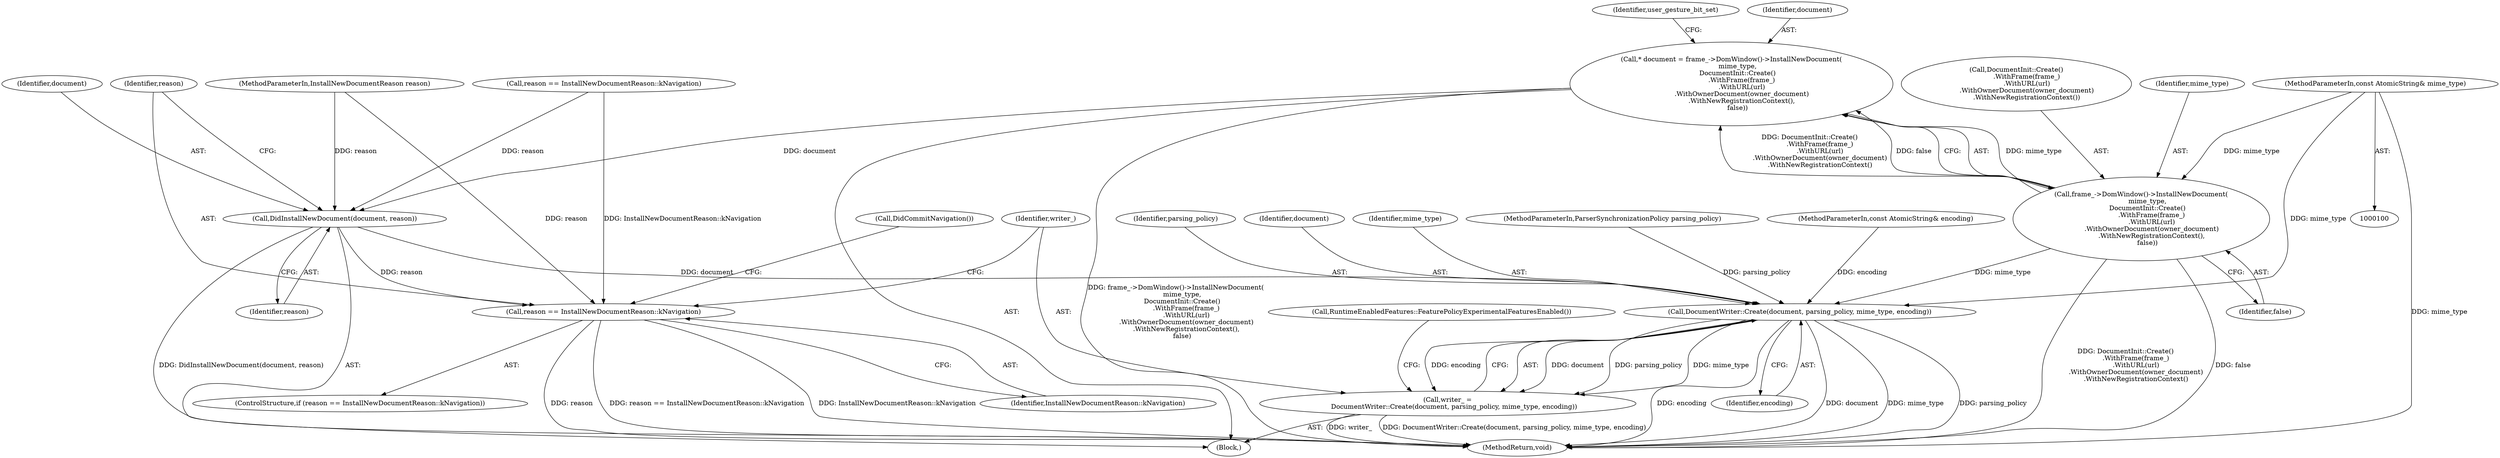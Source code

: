 digraph "0_Chrome_0ab2412a104d2f235d7b9fe19d30ef605a410832_3@pointer" {
"1000152" [label="(Call,* document = frame_->DomWindow()->InstallNewDocument(\n      mime_type,\n      DocumentInit::Create()\n          .WithFrame(frame_)\n          .WithURL(url)\n          .WithOwnerDocument(owner_document)\n          .WithNewRegistrationContext(),\n      false))"];
"1000154" [label="(Call,frame_->DomWindow()->InstallNewDocument(\n      mime_type,\n      DocumentInit::Create()\n          .WithFrame(frame_)\n          .WithURL(url)\n          .WithOwnerDocument(owner_document)\n          .WithNewRegistrationContext(),\n      false))"];
"1000104" [label="(MethodParameterIn,const AtomicString& mime_type)"];
"1000185" [label="(Call,DidInstallNewDocument(document, reason))"];
"1000189" [label="(Call,reason == InstallNewDocumentReason::kNavigation)"];
"1000195" [label="(Call,DocumentWriter::Create(document, parsing_policy, mime_type, encoding))"];
"1000193" [label="(Call,writer_ =\n      DocumentWriter::Create(document, parsing_policy, mime_type, encoding))"];
"1000189" [label="(Call,reason == InstallNewDocumentReason::kNavigation)"];
"1000109" [label="(Block,)"];
"1000106" [label="(MethodParameterIn,InstallNewDocumentReason reason)"];
"1000199" [label="(Identifier,encoding)"];
"1000157" [label="(Identifier,false)"];
"1000197" [label="(Identifier,parsing_policy)"];
"1000194" [label="(Identifier,writer_)"];
"1000196" [label="(Identifier,document)"];
"1000207" [label="(MethodReturn,void)"];
"1000193" [label="(Call,writer_ =\n      DocumentWriter::Create(document, parsing_policy, mime_type, encoding))"];
"1000191" [label="(Identifier,InstallNewDocumentReason::kNavigation)"];
"1000190" [label="(Identifier,reason)"];
"1000186" [label="(Identifier,document)"];
"1000147" [label="(Call,reason == InstallNewDocumentReason::kNavigation)"];
"1000156" [label="(Call,DocumentInit::Create()\n          .WithFrame(frame_)\n          .WithURL(url)\n          .WithOwnerDocument(owner_document)\n          .WithNewRegistrationContext())"];
"1000187" [label="(Identifier,reason)"];
"1000152" [label="(Call,* document = frame_->DomWindow()->InstallNewDocument(\n      mime_type,\n      DocumentInit::Create()\n          .WithFrame(frame_)\n          .WithURL(url)\n          .WithOwnerDocument(owner_document)\n          .WithNewRegistrationContext(),\n      false))"];
"1000159" [label="(Identifier,user_gesture_bit_set)"];
"1000198" [label="(Identifier,mime_type)"];
"1000192" [label="(Call,DidCommitNavigation())"];
"1000195" [label="(Call,DocumentWriter::Create(document, parsing_policy, mime_type, encoding))"];
"1000107" [label="(MethodParameterIn,ParserSynchronizationPolicy parsing_policy)"];
"1000185" [label="(Call,DidInstallNewDocument(document, reason))"];
"1000155" [label="(Identifier,mime_type)"];
"1000202" [label="(Call,RuntimeEnabledFeatures::FeaturePolicyExperimentalFeaturesEnabled())"];
"1000154" [label="(Call,frame_->DomWindow()->InstallNewDocument(\n      mime_type,\n      DocumentInit::Create()\n          .WithFrame(frame_)\n          .WithURL(url)\n          .WithOwnerDocument(owner_document)\n          .WithNewRegistrationContext(),\n      false))"];
"1000104" [label="(MethodParameterIn,const AtomicString& mime_type)"];
"1000153" [label="(Identifier,document)"];
"1000105" [label="(MethodParameterIn,const AtomicString& encoding)"];
"1000188" [label="(ControlStructure,if (reason == InstallNewDocumentReason::kNavigation))"];
"1000152" -> "1000109"  [label="AST: "];
"1000152" -> "1000154"  [label="CFG: "];
"1000153" -> "1000152"  [label="AST: "];
"1000154" -> "1000152"  [label="AST: "];
"1000159" -> "1000152"  [label="CFG: "];
"1000152" -> "1000207"  [label="DDG: frame_->DomWindow()->InstallNewDocument(\n      mime_type,\n      DocumentInit::Create()\n          .WithFrame(frame_)\n          .WithURL(url)\n          .WithOwnerDocument(owner_document)\n          .WithNewRegistrationContext(),\n      false)"];
"1000154" -> "1000152"  [label="DDG: mime_type"];
"1000154" -> "1000152"  [label="DDG: DocumentInit::Create()\n          .WithFrame(frame_)\n          .WithURL(url)\n          .WithOwnerDocument(owner_document)\n          .WithNewRegistrationContext()"];
"1000154" -> "1000152"  [label="DDG: false"];
"1000152" -> "1000185"  [label="DDG: document"];
"1000154" -> "1000157"  [label="CFG: "];
"1000155" -> "1000154"  [label="AST: "];
"1000156" -> "1000154"  [label="AST: "];
"1000157" -> "1000154"  [label="AST: "];
"1000154" -> "1000207"  [label="DDG: DocumentInit::Create()\n          .WithFrame(frame_)\n          .WithURL(url)\n          .WithOwnerDocument(owner_document)\n          .WithNewRegistrationContext()"];
"1000154" -> "1000207"  [label="DDG: false"];
"1000104" -> "1000154"  [label="DDG: mime_type"];
"1000154" -> "1000195"  [label="DDG: mime_type"];
"1000104" -> "1000100"  [label="AST: "];
"1000104" -> "1000207"  [label="DDG: mime_type"];
"1000104" -> "1000195"  [label="DDG: mime_type"];
"1000185" -> "1000109"  [label="AST: "];
"1000185" -> "1000187"  [label="CFG: "];
"1000186" -> "1000185"  [label="AST: "];
"1000187" -> "1000185"  [label="AST: "];
"1000190" -> "1000185"  [label="CFG: "];
"1000185" -> "1000207"  [label="DDG: DidInstallNewDocument(document, reason)"];
"1000147" -> "1000185"  [label="DDG: reason"];
"1000106" -> "1000185"  [label="DDG: reason"];
"1000185" -> "1000189"  [label="DDG: reason"];
"1000185" -> "1000195"  [label="DDG: document"];
"1000189" -> "1000188"  [label="AST: "];
"1000189" -> "1000191"  [label="CFG: "];
"1000190" -> "1000189"  [label="AST: "];
"1000191" -> "1000189"  [label="AST: "];
"1000192" -> "1000189"  [label="CFG: "];
"1000194" -> "1000189"  [label="CFG: "];
"1000189" -> "1000207"  [label="DDG: reason"];
"1000189" -> "1000207"  [label="DDG: reason == InstallNewDocumentReason::kNavigation"];
"1000189" -> "1000207"  [label="DDG: InstallNewDocumentReason::kNavigation"];
"1000106" -> "1000189"  [label="DDG: reason"];
"1000147" -> "1000189"  [label="DDG: InstallNewDocumentReason::kNavigation"];
"1000195" -> "1000193"  [label="AST: "];
"1000195" -> "1000199"  [label="CFG: "];
"1000196" -> "1000195"  [label="AST: "];
"1000197" -> "1000195"  [label="AST: "];
"1000198" -> "1000195"  [label="AST: "];
"1000199" -> "1000195"  [label="AST: "];
"1000193" -> "1000195"  [label="CFG: "];
"1000195" -> "1000207"  [label="DDG: parsing_policy"];
"1000195" -> "1000207"  [label="DDG: encoding"];
"1000195" -> "1000207"  [label="DDG: document"];
"1000195" -> "1000207"  [label="DDG: mime_type"];
"1000195" -> "1000193"  [label="DDG: document"];
"1000195" -> "1000193"  [label="DDG: parsing_policy"];
"1000195" -> "1000193"  [label="DDG: mime_type"];
"1000195" -> "1000193"  [label="DDG: encoding"];
"1000107" -> "1000195"  [label="DDG: parsing_policy"];
"1000105" -> "1000195"  [label="DDG: encoding"];
"1000193" -> "1000109"  [label="AST: "];
"1000194" -> "1000193"  [label="AST: "];
"1000202" -> "1000193"  [label="CFG: "];
"1000193" -> "1000207"  [label="DDG: writer_"];
"1000193" -> "1000207"  [label="DDG: DocumentWriter::Create(document, parsing_policy, mime_type, encoding)"];
}
